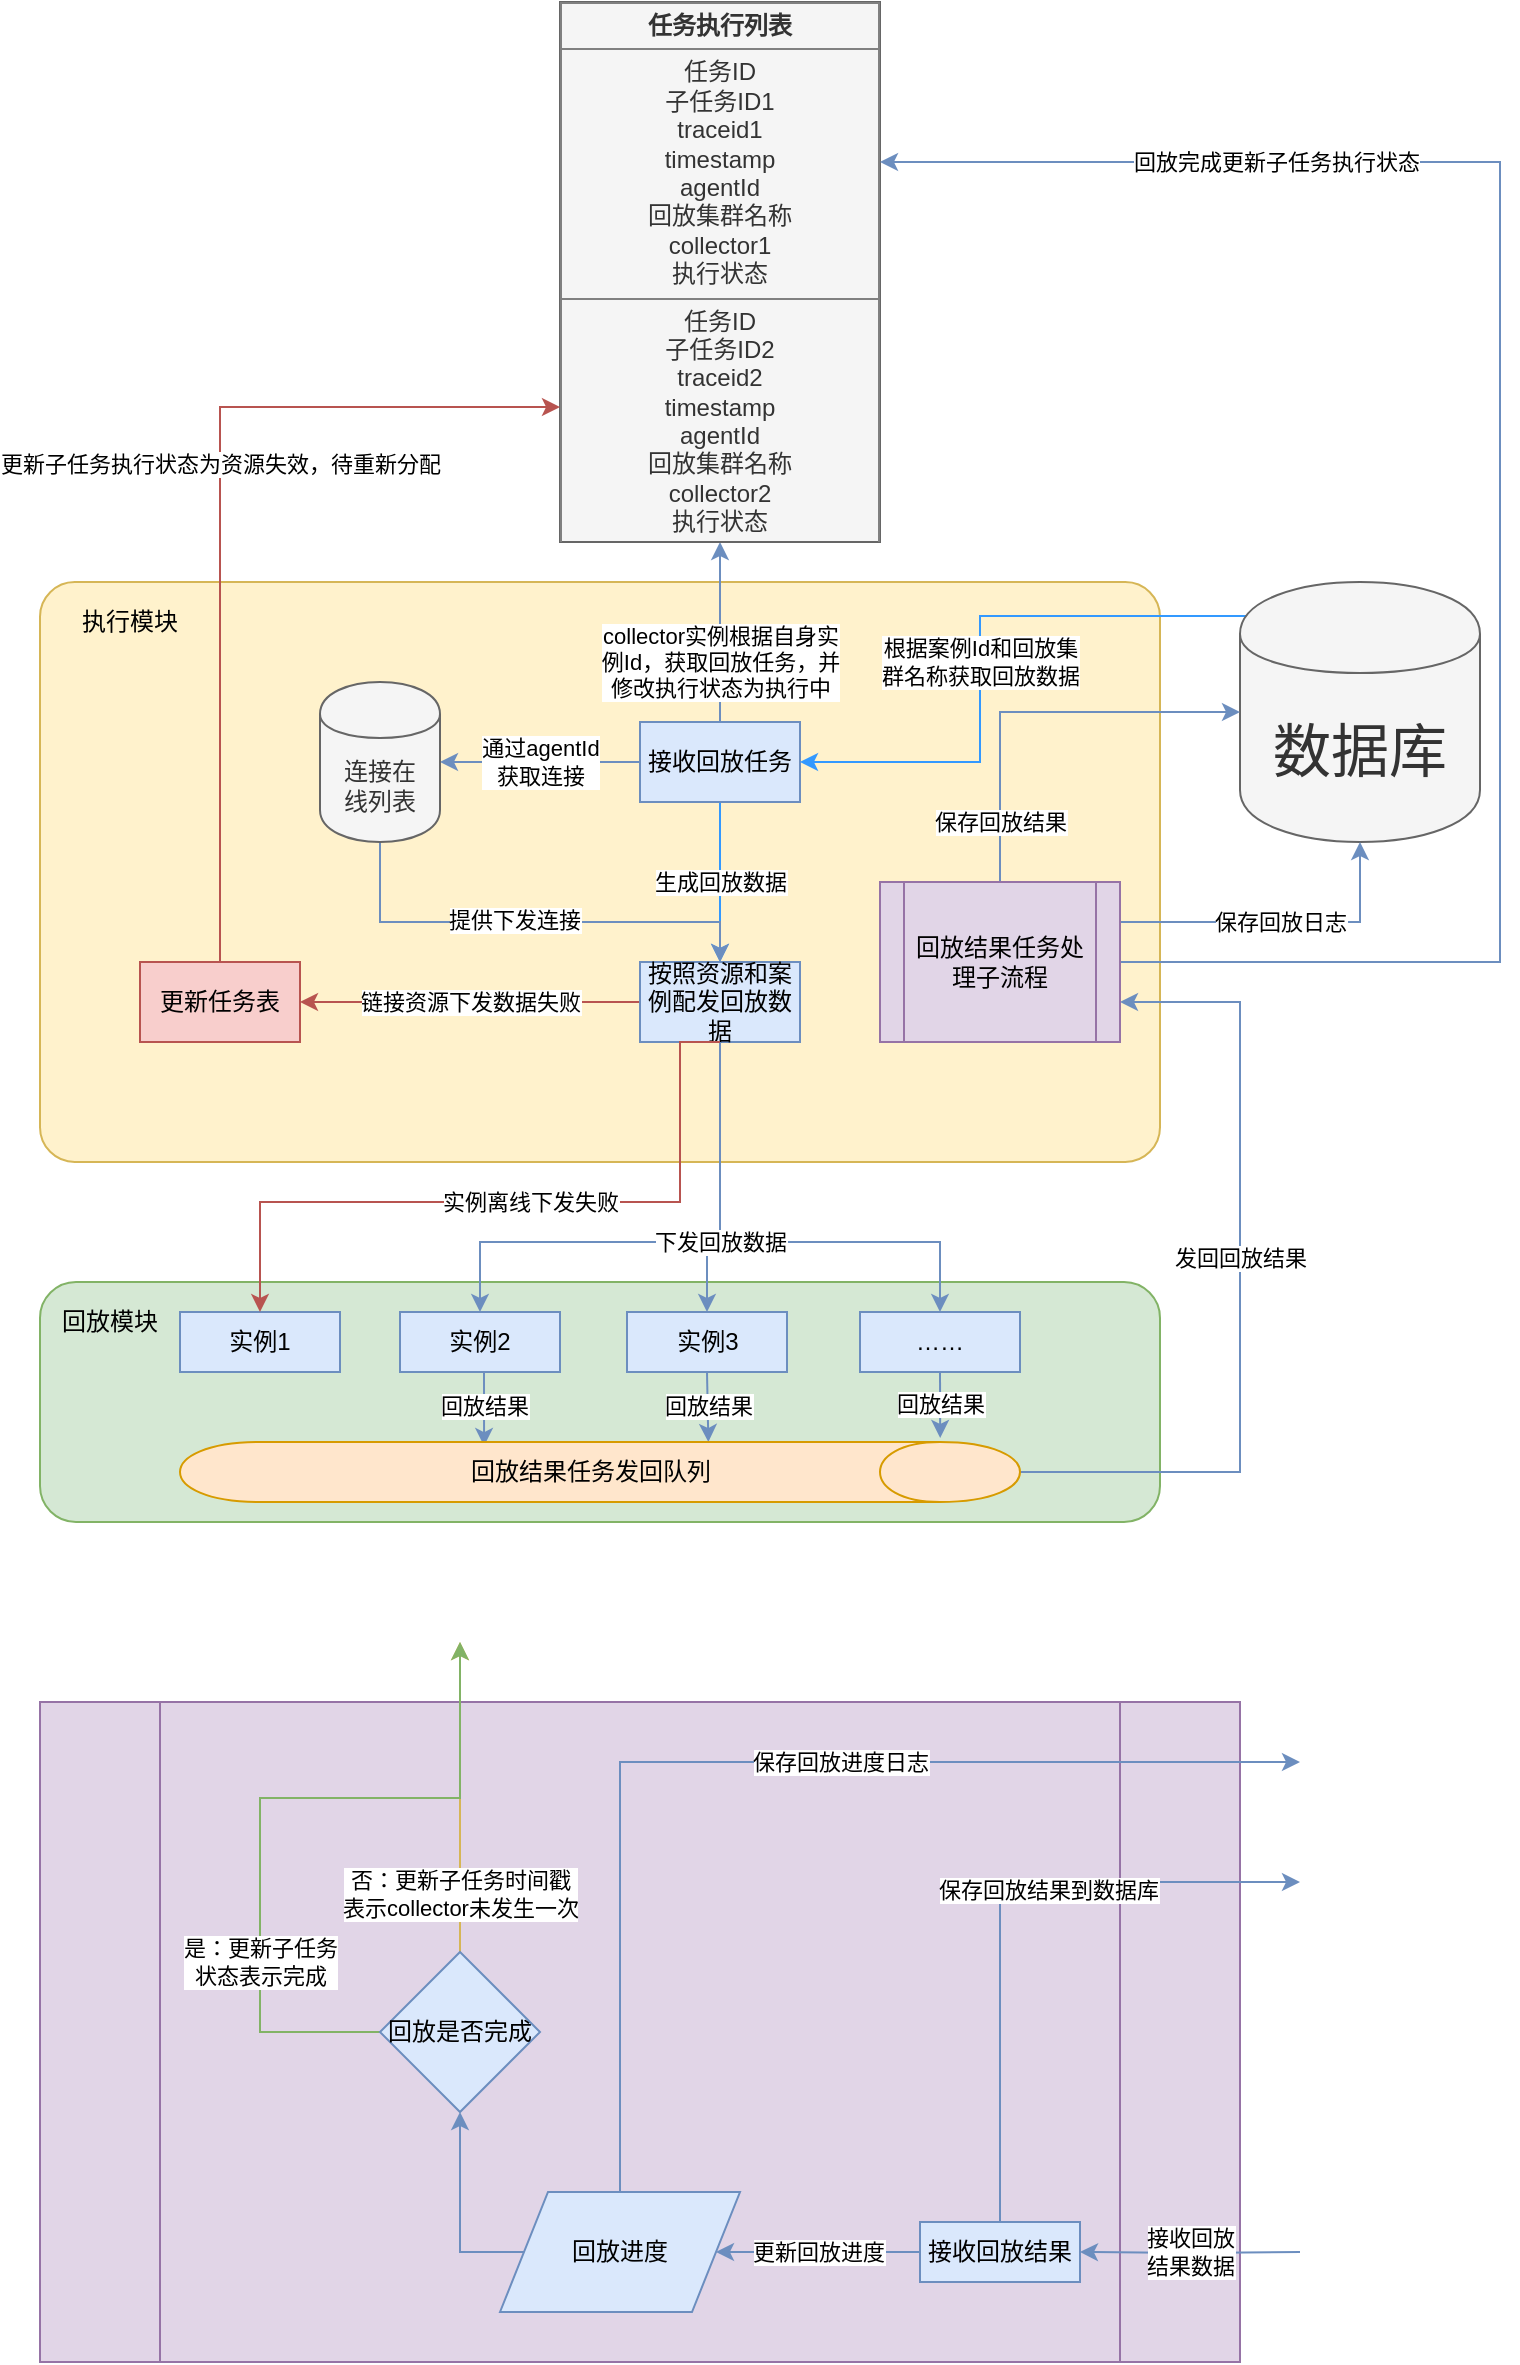 <mxfile version="13.1.1" type="github">
  <diagram id="8C6d7smwfxW90fpyZ9yR" name="第 1 页">
    <mxGraphModel dx="1422" dy="848" grid="1" gridSize="10" guides="1" tooltips="1" connect="1" arrows="1" fold="1" page="1" pageScale="1" pageWidth="827" pageHeight="1169" math="0" shadow="0">
      <root>
        <mxCell id="0" />
        <mxCell id="1" parent="0" />
        <mxCell id="ZYR6mgEAjWnbd_dMBprN-42" value="" style="shape=process;whiteSpace=wrap;html=1;backgroundOutline=1;fillColor=#e1d5e7;strokeColor=#9673a6;" parent="1" vertex="1">
          <mxGeometry x="80" y="850" width="600" height="330" as="geometry" />
        </mxCell>
        <mxCell id="ZYR6mgEAjWnbd_dMBprN-45" value="接收回放&lt;br&gt;结果数据" style="edgeStyle=orthogonalEdgeStyle;rounded=0;orthogonalLoop=1;jettySize=auto;html=1;entryX=1;entryY=0.5;entryDx=0;entryDy=0;fillColor=#dae8fc;strokeColor=#6c8ebf;" parent="1" target="ZYR6mgEAjWnbd_dMBprN-44" edge="1">
          <mxGeometry relative="1" as="geometry">
            <mxPoint x="710" y="1125" as="sourcePoint" />
          </mxGeometry>
        </mxCell>
        <mxCell id="ZYR6mgEAjWnbd_dMBprN-1" value="" style="rounded=1;whiteSpace=wrap;html=1;fillColor=#fff2cc;strokeColor=#d6b656;arcSize=6;" parent="1" vertex="1">
          <mxGeometry x="80" y="290" width="560" height="290" as="geometry" />
        </mxCell>
        <mxCell id="ZYR6mgEAjWnbd_dMBprN-9" value="" style="rounded=1;whiteSpace=wrap;html=1;fillColor=#d5e8d4;strokeColor=#82b366;" parent="1" vertex="1">
          <mxGeometry x="80" y="640" width="560" height="120" as="geometry" />
        </mxCell>
        <mxCell id="ZYR6mgEAjWnbd_dMBprN-2" value="生成回放数据" style="edgeStyle=orthogonalEdgeStyle;rounded=0;orthogonalLoop=1;jettySize=auto;html=1;exitX=0.5;exitY=1;exitDx=0;exitDy=0;entryX=0.5;entryY=0;entryDx=0;entryDy=0;strokeColor=#3399FF;fontSize=11;fontColor=#000000;" parent="1" source="ZYR6mgEAjWnbd_dMBprN-4" target="ZYR6mgEAjWnbd_dMBprN-5" edge="1">
          <mxGeometry relative="1" as="geometry">
            <Array as="points">
              <mxPoint x="420" y="440" />
              <mxPoint x="420" y="440" />
            </Array>
          </mxGeometry>
        </mxCell>
        <mxCell id="ZYR6mgEAjWnbd_dMBprN-3" value="collector实例根据自身实&lt;br&gt;例Id，获取回放任务，并&lt;br&gt;修改执行状态为执行中" style="edgeStyle=orthogonalEdgeStyle;rounded=0;orthogonalLoop=1;jettySize=auto;html=1;exitX=0.5;exitY=0;exitDx=0;exitDy=0;entryX=0.5;entryY=1;entryDx=0;entryDy=0;fillColor=#dae8fc;strokeColor=#6c8ebf;" parent="1" source="ZYR6mgEAjWnbd_dMBprN-4" target="ZYR6mgEAjWnbd_dMBprN-8" edge="1">
          <mxGeometry x="-0.333" relative="1" as="geometry">
            <mxPoint as="offset" />
          </mxGeometry>
        </mxCell>
        <mxCell id="ZYR6mgEAjWnbd_dMBprN-39" value="通过agentId&lt;br&gt;获取连接" style="edgeStyle=orthogonalEdgeStyle;rounded=0;orthogonalLoop=1;jettySize=auto;html=1;exitX=0;exitY=0.5;exitDx=0;exitDy=0;entryX=1;entryY=0.5;entryDx=0;entryDy=0;fillColor=#dae8fc;strokeColor=#6c8ebf;" parent="1" source="ZYR6mgEAjWnbd_dMBprN-4" target="ZYR6mgEAjWnbd_dMBprN-38" edge="1">
          <mxGeometry relative="1" as="geometry" />
        </mxCell>
        <mxCell id="ZYR6mgEAjWnbd_dMBprN-4" value="接收回放任务" style="rounded=0;whiteSpace=wrap;html=1;fillColor=#dae8fc;strokeColor=#6c8ebf;" parent="1" vertex="1">
          <mxGeometry x="380" y="360" width="80" height="40" as="geometry" />
        </mxCell>
        <mxCell id="ZYR6mgEAjWnbd_dMBprN-35" value="链接资源下发数据失败" style="edgeStyle=orthogonalEdgeStyle;rounded=0;orthogonalLoop=1;jettySize=auto;html=1;exitX=0;exitY=0.5;exitDx=0;exitDy=0;entryX=1;entryY=0.5;entryDx=0;entryDy=0;fillColor=#f8cecc;strokeColor=#b85450;" parent="1" source="ZYR6mgEAjWnbd_dMBprN-5" target="ZYR6mgEAjWnbd_dMBprN-34" edge="1">
          <mxGeometry relative="1" as="geometry" />
        </mxCell>
        <mxCell id="ZYR6mgEAjWnbd_dMBprN-5" value="按照资源和案例配发回放数据" style="rounded=0;whiteSpace=wrap;html=1;fillColor=#dae8fc;strokeColor=#6c8ebf;" parent="1" vertex="1">
          <mxGeometry x="380" y="480" width="80" height="40" as="geometry" />
        </mxCell>
        <mxCell id="ZYR6mgEAjWnbd_dMBprN-6" value="根据案例Id和回放集&lt;br&gt;群名称获取回放数据" style="edgeStyle=orthogonalEdgeStyle;rounded=0;orthogonalLoop=1;jettySize=auto;html=1;exitX=0.15;exitY=0.05;exitDx=0;exitDy=0;exitPerimeter=0;entryX=1;entryY=0.5;entryDx=0;entryDy=0;strokeColor=#3399FF;fontSize=11;fontColor=#000000;" parent="1" source="ZYR6mgEAjWnbd_dMBprN-7" target="ZYR6mgEAjWnbd_dMBprN-4" edge="1">
          <mxGeometry x="0.129" relative="1" as="geometry">
            <Array as="points">
              <mxPoint x="550" y="307" />
              <mxPoint x="550" y="380" />
            </Array>
            <mxPoint as="offset" />
          </mxGeometry>
        </mxCell>
        <mxCell id="ZYR6mgEAjWnbd_dMBprN-7" value="数据库" style="shape=cylinder;whiteSpace=wrap;html=1;boundedLbl=1;backgroundOutline=1;fontSize=29;fontColor=#333333;fillColor=#f5f5f5;strokeColor=#666666;" parent="1" vertex="1">
          <mxGeometry x="680" y="290" width="120" height="130" as="geometry" />
        </mxCell>
        <mxCell id="ZYR6mgEAjWnbd_dMBprN-8" value="&lt;table border=&quot;1&quot; width=&quot;100%&quot; cellpadding=&quot;4&quot; style=&quot;width: 100% ; height: 100% ; border-collapse: collapse&quot;&gt;&lt;tbody&gt;&lt;tr&gt;&lt;th align=&quot;center&quot;&gt;任务执行列表&lt;/th&gt;&lt;/tr&gt;&lt;tr&gt;&lt;td align=&quot;center&quot;&gt;任务ID&lt;br&gt;子任务ID1&lt;br&gt;traceid1&lt;br&gt;timestamp&lt;br&gt;agentId&lt;br&gt;回放集群名称&lt;br&gt;collector1&lt;br&gt;执行状态&lt;/td&gt;&lt;/tr&gt;&lt;tr&gt;&lt;td align=&quot;center&quot;&gt;任务ID&lt;br&gt;子任务ID2&lt;br&gt;traceid2&lt;br&gt;timestamp&lt;br&gt;agentId&lt;br&gt;回放集群名称&lt;br&gt;collector2&lt;br&gt;执行状态&lt;br&gt;&lt;/td&gt;&lt;/tr&gt;&lt;/tbody&gt;&lt;/table&gt;" style="text;html=1;strokeColor=#666666;fillColor=#f5f5f5;overflow=fill;fontColor=#333333;" parent="1" vertex="1">
          <mxGeometry x="340" width="160" height="270" as="geometry" />
        </mxCell>
        <mxCell id="ZYR6mgEAjWnbd_dMBprN-10" value="执行模块" style="text;html=1;strokeColor=none;fillColor=none;align=center;verticalAlign=middle;whiteSpace=wrap;rounded=0;" parent="1" vertex="1">
          <mxGeometry x="90" y="300" width="70" height="20" as="geometry" />
        </mxCell>
        <mxCell id="ZYR6mgEAjWnbd_dMBprN-11" value="回放模块" style="text;html=1;strokeColor=none;fillColor=none;align=center;verticalAlign=middle;whiteSpace=wrap;rounded=0;" parent="1" vertex="1">
          <mxGeometry x="90" y="650" width="50" height="20" as="geometry" />
        </mxCell>
        <mxCell id="ZYR6mgEAjWnbd_dMBprN-12" value="实例1" style="rounded=0;whiteSpace=wrap;html=1;fillColor=#dae8fc;strokeColor=#6c8ebf;" parent="1" vertex="1">
          <mxGeometry x="150" y="655" width="80" height="30" as="geometry" />
        </mxCell>
        <mxCell id="ZYR6mgEAjWnbd_dMBprN-24" value="回放结果" style="edgeStyle=orthogonalEdgeStyle;rounded=0;orthogonalLoop=1;jettySize=auto;html=1;exitX=0.5;exitY=1;exitDx=0;exitDy=0;entryX=0.067;entryY=0.638;entryDx=0;entryDy=0;entryPerimeter=0;fillColor=#dae8fc;strokeColor=#6c8ebf;" parent="1" source="ZYR6mgEAjWnbd_dMBprN-13" target="ZYR6mgEAjWnbd_dMBprN-22" edge="1">
          <mxGeometry relative="1" as="geometry" />
        </mxCell>
        <mxCell id="ZYR6mgEAjWnbd_dMBprN-13" value="实例2" style="rounded=0;whiteSpace=wrap;html=1;fillColor=#dae8fc;strokeColor=#6c8ebf;" parent="1" vertex="1">
          <mxGeometry x="260" y="655" width="80" height="30" as="geometry" />
        </mxCell>
        <mxCell id="ZYR6mgEAjWnbd_dMBprN-26" value="回放结果" style="edgeStyle=orthogonalEdgeStyle;rounded=0;orthogonalLoop=1;jettySize=auto;html=1;exitX=0.5;exitY=1;exitDx=0;exitDy=0;entryX=0;entryY=0.371;entryDx=0;entryDy=0;entryPerimeter=0;fillColor=#dae8fc;strokeColor=#6c8ebf;" parent="1" source="ZYR6mgEAjWnbd_dMBprN-14" target="ZYR6mgEAjWnbd_dMBprN-22" edge="1">
          <mxGeometry relative="1" as="geometry" />
        </mxCell>
        <mxCell id="ZYR6mgEAjWnbd_dMBprN-14" value="实例3" style="rounded=0;whiteSpace=wrap;html=1;fillColor=#dae8fc;strokeColor=#6c8ebf;" parent="1" vertex="1">
          <mxGeometry x="373.5" y="655" width="80" height="30" as="geometry" />
        </mxCell>
        <mxCell id="ZYR6mgEAjWnbd_dMBprN-27" value="回放结果" style="edgeStyle=orthogonalEdgeStyle;rounded=0;orthogonalLoop=1;jettySize=auto;html=1;exitX=0.5;exitY=1;exitDx=0;exitDy=0;entryX=-0.067;entryY=0.095;entryDx=0;entryDy=0;entryPerimeter=0;fillColor=#dae8fc;strokeColor=#6c8ebf;" parent="1" source="ZYR6mgEAjWnbd_dMBprN-15" target="ZYR6mgEAjWnbd_dMBprN-22" edge="1">
          <mxGeometry relative="1" as="geometry" />
        </mxCell>
        <mxCell id="ZYR6mgEAjWnbd_dMBprN-15" value="……" style="rounded=0;whiteSpace=wrap;html=1;fillColor=#dae8fc;strokeColor=#6c8ebf;" parent="1" vertex="1">
          <mxGeometry x="490" y="655" width="80" height="30" as="geometry" />
        </mxCell>
        <mxCell id="ZYR6mgEAjWnbd_dMBprN-16" style="edgeStyle=orthogonalEdgeStyle;rounded=0;orthogonalLoop=1;jettySize=auto;html=1;exitX=0.5;exitY=1;exitDx=0;exitDy=0;entryX=0.5;entryY=0;entryDx=0;entryDy=0;fillColor=#dae8fc;strokeColor=#6c8ebf;" parent="1" source="ZYR6mgEAjWnbd_dMBprN-5" target="ZYR6mgEAjWnbd_dMBprN-14" edge="1">
          <mxGeometry relative="1" as="geometry">
            <Array as="points">
              <mxPoint x="420" y="620" />
              <mxPoint x="414" y="620" />
            </Array>
          </mxGeometry>
        </mxCell>
        <mxCell id="ZYR6mgEAjWnbd_dMBprN-17" style="edgeStyle=orthogonalEdgeStyle;rounded=0;orthogonalLoop=1;jettySize=auto;html=1;exitX=0.5;exitY=1;exitDx=0;exitDy=0;entryX=0.5;entryY=0;entryDx=0;entryDy=0;fillColor=#dae8fc;strokeColor=#6c8ebf;" parent="1" source="ZYR6mgEAjWnbd_dMBprN-5" target="ZYR6mgEAjWnbd_dMBprN-15" edge="1">
          <mxGeometry relative="1" as="geometry">
            <Array as="points">
              <mxPoint x="420" y="620" />
              <mxPoint x="530" y="620" />
            </Array>
          </mxGeometry>
        </mxCell>
        <mxCell id="ZYR6mgEAjWnbd_dMBprN-18" style="edgeStyle=orthogonalEdgeStyle;rounded=0;orthogonalLoop=1;jettySize=auto;html=1;exitX=0.5;exitY=1;exitDx=0;exitDy=0;entryX=0.5;entryY=0;entryDx=0;entryDy=0;fillColor=#dae8fc;strokeColor=#6c8ebf;" parent="1" source="ZYR6mgEAjWnbd_dMBprN-5" target="ZYR6mgEAjWnbd_dMBprN-13" edge="1">
          <mxGeometry relative="1" as="geometry">
            <Array as="points">
              <mxPoint x="420" y="620" />
              <mxPoint x="300" y="620" />
            </Array>
          </mxGeometry>
        </mxCell>
        <mxCell id="ZYR6mgEAjWnbd_dMBprN-21" value="下发回放数据" style="edgeLabel;html=1;align=center;verticalAlign=middle;resizable=0;points=[];" parent="ZYR6mgEAjWnbd_dMBprN-18" vertex="1" connectable="0">
          <mxGeometry x="-0.467" y="-1" relative="1" as="geometry">
            <mxPoint x="1" y="32" as="offset" />
          </mxGeometry>
        </mxCell>
        <mxCell id="ZYR6mgEAjWnbd_dMBprN-19" style="edgeStyle=orthogonalEdgeStyle;rounded=0;orthogonalLoop=1;jettySize=auto;html=1;exitX=0.5;exitY=1;exitDx=0;exitDy=0;entryX=0.5;entryY=0;entryDx=0;entryDy=0;fillColor=#f8cecc;strokeColor=#b85450;" parent="1" source="ZYR6mgEAjWnbd_dMBprN-5" target="ZYR6mgEAjWnbd_dMBprN-12" edge="1">
          <mxGeometry relative="1" as="geometry">
            <Array as="points">
              <mxPoint x="400" y="520" />
              <mxPoint x="400" y="600" />
              <mxPoint x="190" y="600" />
            </Array>
          </mxGeometry>
        </mxCell>
        <mxCell id="ZYR6mgEAjWnbd_dMBprN-20" value="实例离线下发失败" style="edgeLabel;html=1;align=center;verticalAlign=middle;resizable=0;points=[];" parent="ZYR6mgEAjWnbd_dMBprN-19" vertex="1" connectable="0">
          <mxGeometry x="-0.041" relative="1" as="geometry">
            <mxPoint as="offset" />
          </mxGeometry>
        </mxCell>
        <mxCell id="ZYR6mgEAjWnbd_dMBprN-29" style="edgeStyle=orthogonalEdgeStyle;rounded=0;orthogonalLoop=1;jettySize=auto;html=1;exitX=0.5;exitY=0;exitDx=0;exitDy=0;entryX=1;entryY=0.75;entryDx=0;entryDy=0;fillColor=#dae8fc;strokeColor=#6c8ebf;" parent="1" source="ZYR6mgEAjWnbd_dMBprN-22" target="ZYR6mgEAjWnbd_dMBprN-28" edge="1">
          <mxGeometry relative="1" as="geometry">
            <Array as="points">
              <mxPoint x="680" y="735" />
              <mxPoint x="680" y="500" />
            </Array>
          </mxGeometry>
        </mxCell>
        <mxCell id="ZYR6mgEAjWnbd_dMBprN-30" value="发回回放结果" style="edgeLabel;html=1;align=center;verticalAlign=middle;resizable=0;points=[];" parent="ZYR6mgEAjWnbd_dMBprN-29" vertex="1" connectable="0">
          <mxGeometry x="0.073" relative="1" as="geometry">
            <mxPoint as="offset" />
          </mxGeometry>
        </mxCell>
        <mxCell id="ZYR6mgEAjWnbd_dMBprN-22" value="回放结果任务发回队列" style="shape=cylinder;whiteSpace=wrap;html=1;boundedLbl=1;backgroundOutline=1;direction=south;fillColor=#ffe6cc;strokeColor=#d79b00;" parent="1" vertex="1">
          <mxGeometry x="150" y="720" width="420" height="30" as="geometry" />
        </mxCell>
        <mxCell id="ZYR6mgEAjWnbd_dMBprN-31" value="保存回放结果" style="edgeStyle=orthogonalEdgeStyle;rounded=0;orthogonalLoop=1;jettySize=auto;html=1;exitX=0.5;exitY=0;exitDx=0;exitDy=0;entryX=0;entryY=0.5;entryDx=0;entryDy=0;fillColor=#dae8fc;strokeColor=#6c8ebf;" parent="1" source="ZYR6mgEAjWnbd_dMBprN-28" target="ZYR6mgEAjWnbd_dMBprN-7" edge="1">
          <mxGeometry x="-0.707" relative="1" as="geometry">
            <mxPoint as="offset" />
          </mxGeometry>
        </mxCell>
        <mxCell id="ZYR6mgEAjWnbd_dMBprN-32" value="回放完成更新子任务执行状态" style="edgeStyle=orthogonalEdgeStyle;rounded=0;orthogonalLoop=1;jettySize=auto;html=1;exitX=1;exitY=0.5;exitDx=0;exitDy=0;fillColor=#dae8fc;strokeColor=#6c8ebf;" parent="1" source="ZYR6mgEAjWnbd_dMBprN-28" edge="1">
          <mxGeometry x="0.56" relative="1" as="geometry">
            <Array as="points">
              <mxPoint x="810" y="480" />
              <mxPoint x="810" y="80" />
            </Array>
            <mxPoint as="offset" />
            <mxPoint x="500" y="80" as="targetPoint" />
          </mxGeometry>
        </mxCell>
        <mxCell id="ZYR6mgEAjWnbd_dMBprN-56" value="保存回放日志" style="edgeStyle=orthogonalEdgeStyle;rounded=0;orthogonalLoop=1;jettySize=auto;html=1;exitX=1;exitY=0.25;exitDx=0;exitDy=0;entryX=0.5;entryY=1;entryDx=0;entryDy=0;fillColor=#dae8fc;strokeColor=#6c8ebf;" parent="1" source="ZYR6mgEAjWnbd_dMBprN-28" target="ZYR6mgEAjWnbd_dMBprN-7" edge="1">
          <mxGeometry relative="1" as="geometry" />
        </mxCell>
        <mxCell id="ZYR6mgEAjWnbd_dMBprN-28" value="回放结果任务处理子流程" style="shape=process;whiteSpace=wrap;html=1;backgroundOutline=1;fillColor=#e1d5e7;strokeColor=#9673a6;" parent="1" vertex="1">
          <mxGeometry x="500" y="440" width="120" height="80" as="geometry" />
        </mxCell>
        <mxCell id="ZYR6mgEAjWnbd_dMBprN-36" style="edgeStyle=orthogonalEdgeStyle;rounded=0;orthogonalLoop=1;jettySize=auto;html=1;exitX=0.5;exitY=0;exitDx=0;exitDy=0;entryX=0;entryY=0.75;entryDx=0;entryDy=0;fillColor=#f8cecc;strokeColor=#b85450;" parent="1" source="ZYR6mgEAjWnbd_dMBprN-34" target="ZYR6mgEAjWnbd_dMBprN-8" edge="1">
          <mxGeometry relative="1" as="geometry" />
        </mxCell>
        <mxCell id="ZYR6mgEAjWnbd_dMBprN-37" value="更新子任务执行状态为资源失效，待重新分配" style="edgeLabel;html=1;align=center;verticalAlign=middle;resizable=0;points=[];" parent="ZYR6mgEAjWnbd_dMBprN-36" vertex="1" connectable="0">
          <mxGeometry x="0.014" y="1" relative="1" as="geometry">
            <mxPoint x="1" y="-22" as="offset" />
          </mxGeometry>
        </mxCell>
        <mxCell id="ZYR6mgEAjWnbd_dMBprN-34" value="更新任务表" style="rounded=0;whiteSpace=wrap;html=1;fillColor=#f8cecc;strokeColor=#b85450;" parent="1" vertex="1">
          <mxGeometry x="130" y="480" width="80" height="40" as="geometry" />
        </mxCell>
        <mxCell id="ZYR6mgEAjWnbd_dMBprN-40" style="edgeStyle=orthogonalEdgeStyle;rounded=0;orthogonalLoop=1;jettySize=auto;html=1;exitX=0.5;exitY=1;exitDx=0;exitDy=0;entryX=0.5;entryY=0;entryDx=0;entryDy=0;fillColor=#dae8fc;strokeColor=#6c8ebf;" parent="1" source="ZYR6mgEAjWnbd_dMBprN-38" target="ZYR6mgEAjWnbd_dMBprN-5" edge="1">
          <mxGeometry relative="1" as="geometry">
            <Array as="points">
              <mxPoint x="250" y="460" />
              <mxPoint x="420" y="460" />
            </Array>
          </mxGeometry>
        </mxCell>
        <mxCell id="ZYR6mgEAjWnbd_dMBprN-41" value="提供下发连接" style="edgeLabel;html=1;align=center;verticalAlign=middle;resizable=0;points=[];" parent="ZYR6mgEAjWnbd_dMBprN-40" vertex="1" connectable="0">
          <mxGeometry x="-0.07" y="1" relative="1" as="geometry">
            <mxPoint as="offset" />
          </mxGeometry>
        </mxCell>
        <mxCell id="ZYR6mgEAjWnbd_dMBprN-38" value="连接在&lt;br&gt;线列表" style="shape=cylinder;whiteSpace=wrap;html=1;boundedLbl=1;backgroundOutline=1;fillColor=#f5f5f5;strokeColor=#666666;fontColor=#333333;" parent="1" vertex="1">
          <mxGeometry x="220" y="340" width="60" height="80" as="geometry" />
        </mxCell>
        <mxCell id="ZYR6mgEAjWnbd_dMBprN-46" style="edgeStyle=orthogonalEdgeStyle;rounded=0;orthogonalLoop=1;jettySize=auto;html=1;exitX=0.5;exitY=0;exitDx=0;exitDy=0;fillColor=#dae8fc;strokeColor=#6c8ebf;" parent="1" source="ZYR6mgEAjWnbd_dMBprN-44" edge="1">
          <mxGeometry relative="1" as="geometry">
            <mxPoint x="710" y="940" as="targetPoint" />
            <Array as="points">
              <mxPoint x="560" y="940" />
            </Array>
          </mxGeometry>
        </mxCell>
        <mxCell id="ZYR6mgEAjWnbd_dMBprN-47" value="保存回放结果到数据库" style="edgeLabel;html=1;align=center;verticalAlign=middle;resizable=0;points=[];" parent="ZYR6mgEAjWnbd_dMBprN-46" vertex="1" connectable="0">
          <mxGeometry x="0.037" y="-24" relative="1" as="geometry">
            <mxPoint as="offset" />
          </mxGeometry>
        </mxCell>
        <mxCell id="ZYR6mgEAjWnbd_dMBprN-49" value="更新回放进度" style="edgeStyle=orthogonalEdgeStyle;rounded=0;orthogonalLoop=1;jettySize=auto;html=1;exitX=0;exitY=0.5;exitDx=0;exitDy=0;fillColor=#dae8fc;strokeColor=#6c8ebf;" parent="1" source="ZYR6mgEAjWnbd_dMBprN-44" target="ZYR6mgEAjWnbd_dMBprN-48" edge="1">
          <mxGeometry relative="1" as="geometry" />
        </mxCell>
        <mxCell id="ZYR6mgEAjWnbd_dMBprN-44" value="接收回放结果" style="rounded=0;whiteSpace=wrap;html=1;fillColor=#dae8fc;strokeColor=#6c8ebf;" parent="1" vertex="1">
          <mxGeometry x="520" y="1110" width="80" height="30" as="geometry" />
        </mxCell>
        <mxCell id="ZYR6mgEAjWnbd_dMBprN-50" style="edgeStyle=orthogonalEdgeStyle;rounded=0;orthogonalLoop=1;jettySize=auto;html=1;exitX=0.5;exitY=0;exitDx=0;exitDy=0;fillColor=#dae8fc;strokeColor=#6c8ebf;" parent="1" source="ZYR6mgEAjWnbd_dMBprN-48" edge="1">
          <mxGeometry relative="1" as="geometry">
            <mxPoint x="710" y="880" as="targetPoint" />
            <Array as="points">
              <mxPoint x="370" y="880" />
            </Array>
          </mxGeometry>
        </mxCell>
        <mxCell id="ZYR6mgEAjWnbd_dMBprN-51" value="保存回放进度日志" style="edgeLabel;html=1;align=center;verticalAlign=middle;resizable=0;points=[];" parent="ZYR6mgEAjWnbd_dMBprN-50" vertex="1" connectable="0">
          <mxGeometry x="-0.142" y="-2" relative="1" as="geometry">
            <mxPoint x="87" y="-2" as="offset" />
          </mxGeometry>
        </mxCell>
        <mxCell id="ZYR6mgEAjWnbd_dMBprN-53" style="edgeStyle=orthogonalEdgeStyle;rounded=0;orthogonalLoop=1;jettySize=auto;html=1;exitX=0;exitY=0.5;exitDx=0;exitDy=0;entryX=0.5;entryY=1;entryDx=0;entryDy=0;fillColor=#dae8fc;strokeColor=#6c8ebf;" parent="1" source="ZYR6mgEAjWnbd_dMBprN-48" target="ZYR6mgEAjWnbd_dMBprN-52" edge="1">
          <mxGeometry relative="1" as="geometry">
            <Array as="points">
              <mxPoint x="290" y="1125" />
            </Array>
          </mxGeometry>
        </mxCell>
        <mxCell id="ZYR6mgEAjWnbd_dMBprN-48" value="回放进度" style="shape=parallelogram;perimeter=parallelogramPerimeter;whiteSpace=wrap;html=1;fillColor=#dae8fc;strokeColor=#6c8ebf;" parent="1" vertex="1">
          <mxGeometry x="310" y="1095" width="120" height="60" as="geometry" />
        </mxCell>
        <mxCell id="ZYR6mgEAjWnbd_dMBprN-54" value="否：更新子任务时间戳&lt;br&gt;表示collector未发生一次" style="edgeStyle=orthogonalEdgeStyle;rounded=0;orthogonalLoop=1;jettySize=auto;html=1;exitX=0.5;exitY=0;exitDx=0;exitDy=0;fillColor=#fff2cc;strokeColor=#d6b656;" parent="1" source="ZYR6mgEAjWnbd_dMBprN-52" edge="1">
          <mxGeometry x="-0.617" relative="1" as="geometry">
            <mxPoint x="290" y="820" as="targetPoint" />
            <Array as="points">
              <mxPoint x="290" y="900" />
              <mxPoint x="290" y="900" />
            </Array>
            <mxPoint as="offset" />
          </mxGeometry>
        </mxCell>
        <mxCell id="ZYR6mgEAjWnbd_dMBprN-55" value="是：更新子任务&lt;br&gt;状态表示完成" style="edgeStyle=orthogonalEdgeStyle;rounded=0;orthogonalLoop=1;jettySize=auto;html=1;exitX=0;exitY=0.5;exitDx=0;exitDy=0;fillColor=#d5e8d4;strokeColor=#82b366;" parent="1" source="ZYR6mgEAjWnbd_dMBprN-52" edge="1">
          <mxGeometry x="-0.662" y="-35" relative="1" as="geometry">
            <mxPoint x="290" y="820" as="targetPoint" />
            <Array as="points">
              <mxPoint x="190" y="1015" />
              <mxPoint x="190" y="898" />
              <mxPoint x="290" y="898" />
            </Array>
            <mxPoint x="-35" y="-35" as="offset" />
          </mxGeometry>
        </mxCell>
        <mxCell id="ZYR6mgEAjWnbd_dMBprN-52" value="回放是否完成" style="rhombus;whiteSpace=wrap;html=1;fillColor=#dae8fc;strokeColor=#6c8ebf;" parent="1" vertex="1">
          <mxGeometry x="250" y="975" width="80" height="80" as="geometry" />
        </mxCell>
      </root>
    </mxGraphModel>
  </diagram>
</mxfile>
